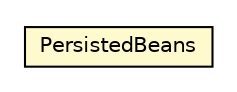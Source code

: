 #!/usr/local/bin/dot
#
# Class diagram 
# Generated by UMLGraph version R5_6-24-gf6e263 (http://www.umlgraph.org/)
#

digraph G {
	edge [fontname="Helvetica",fontsize=10,labelfontname="Helvetica",labelfontsize=10];
	node [fontname="Helvetica",fontsize=10,shape=plaintext];
	nodesep=0.25;
	ranksep=0.5;
	// net.trajano.app.PersistedBeans
	c760 [label=<<table title="net.trajano.app.PersistedBeans" border="0" cellborder="1" cellspacing="0" cellpadding="2" port="p" bgcolor="lemonChiffon" href="./PersistedBeans.html">
		<tr><td><table border="0" cellspacing="0" cellpadding="1">
<tr><td align="center" balign="center"> PersistedBeans </td></tr>
		</table></td></tr>
		</table>>, URL="./PersistedBeans.html", fontname="Helvetica", fontcolor="black", fontsize=10.0];
}

